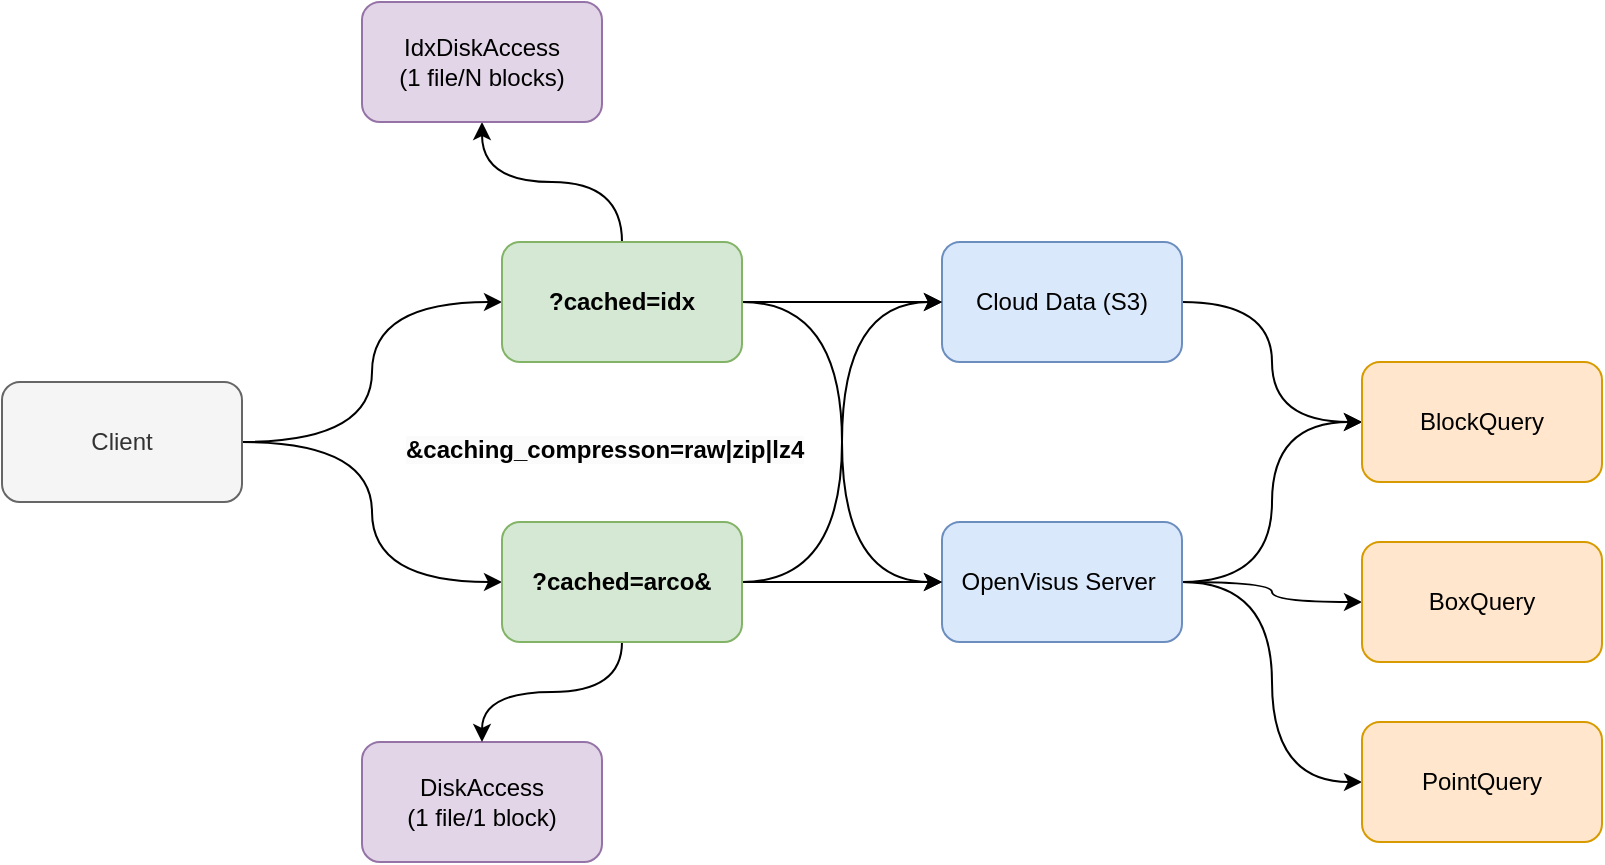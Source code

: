 <mxfile version="20.8.10" type="device"><diagram name="Page-1" id="0EX92erDVPvcqSYxZNbL"><mxGraphModel dx="1098" dy="774" grid="1" gridSize="10" guides="1" tooltips="1" connect="1" arrows="1" fold="1" page="1" pageScale="1" pageWidth="850" pageHeight="1100" math="0" shadow="0"><root><mxCell id="0"/><mxCell id="1" parent="0"/><mxCell id="pdyxvFybIgjnBd46GfaR-6" style="edgeStyle=orthogonalEdgeStyle;orthogonalLoop=1;jettySize=auto;html=1;curved=1;" edge="1" parent="1" source="pdyxvFybIgjnBd46GfaR-1" target="pdyxvFybIgjnBd46GfaR-3"><mxGeometry relative="1" as="geometry"/></mxCell><mxCell id="pdyxvFybIgjnBd46GfaR-1" value="Cloud Data (S3)" style="rounded=1;whiteSpace=wrap;html=1;fillColor=#dae8fc;strokeColor=#6c8ebf;" vertex="1" parent="1"><mxGeometry x="470" y="220" width="120" height="60" as="geometry"/></mxCell><mxCell id="pdyxvFybIgjnBd46GfaR-7" style="edgeStyle=orthogonalEdgeStyle;curved=1;orthogonalLoop=1;jettySize=auto;html=1;entryX=0;entryY=0.5;entryDx=0;entryDy=0;" edge="1" parent="1" source="pdyxvFybIgjnBd46GfaR-2" target="pdyxvFybIgjnBd46GfaR-3"><mxGeometry relative="1" as="geometry"/></mxCell><mxCell id="pdyxvFybIgjnBd46GfaR-8" style="edgeStyle=orthogonalEdgeStyle;curved=1;orthogonalLoop=1;jettySize=auto;html=1;entryX=0;entryY=0.5;entryDx=0;entryDy=0;" edge="1" parent="1" source="pdyxvFybIgjnBd46GfaR-2" target="pdyxvFybIgjnBd46GfaR-4"><mxGeometry relative="1" as="geometry"/></mxCell><mxCell id="pdyxvFybIgjnBd46GfaR-9" style="edgeStyle=orthogonalEdgeStyle;curved=1;orthogonalLoop=1;jettySize=auto;html=1;entryX=0;entryY=0.5;entryDx=0;entryDy=0;" edge="1" parent="1" source="pdyxvFybIgjnBd46GfaR-2" target="pdyxvFybIgjnBd46GfaR-5"><mxGeometry relative="1" as="geometry"/></mxCell><mxCell id="pdyxvFybIgjnBd46GfaR-2" value="OpenVisus Server&amp;nbsp;" style="rounded=1;whiteSpace=wrap;html=1;fillColor=#dae8fc;strokeColor=#6c8ebf;" vertex="1" parent="1"><mxGeometry x="470" y="360" width="120" height="60" as="geometry"/></mxCell><mxCell id="pdyxvFybIgjnBd46GfaR-3" value="BlockQuery" style="rounded=1;whiteSpace=wrap;html=1;fillColor=#ffe6cc;strokeColor=#d79b00;" vertex="1" parent="1"><mxGeometry x="680" y="280" width="120" height="60" as="geometry"/></mxCell><mxCell id="pdyxvFybIgjnBd46GfaR-4" value="BoxQuery" style="rounded=1;whiteSpace=wrap;html=1;fillColor=#ffe6cc;strokeColor=#d79b00;" vertex="1" parent="1"><mxGeometry x="680" y="370" width="120" height="60" as="geometry"/></mxCell><mxCell id="pdyxvFybIgjnBd46GfaR-5" value="PointQuery" style="rounded=1;whiteSpace=wrap;html=1;fillColor=#ffe6cc;strokeColor=#d79b00;" vertex="1" parent="1"><mxGeometry x="680" y="460" width="120" height="60" as="geometry"/></mxCell><mxCell id="pdyxvFybIgjnBd46GfaR-28" style="edgeStyle=orthogonalEdgeStyle;curved=1;orthogonalLoop=1;jettySize=auto;html=1;entryX=0;entryY=0.5;entryDx=0;entryDy=0;" edge="1" parent="1" source="pdyxvFybIgjnBd46GfaR-10" target="pdyxvFybIgjnBd46GfaR-15"><mxGeometry relative="1" as="geometry"/></mxCell><mxCell id="pdyxvFybIgjnBd46GfaR-29" style="edgeStyle=orthogonalEdgeStyle;curved=1;orthogonalLoop=1;jettySize=auto;html=1;entryX=0;entryY=0.5;entryDx=0;entryDy=0;" edge="1" parent="1" source="pdyxvFybIgjnBd46GfaR-10" target="pdyxvFybIgjnBd46GfaR-11"><mxGeometry relative="1" as="geometry"/></mxCell><mxCell id="pdyxvFybIgjnBd46GfaR-10" value="Client" style="rounded=1;whiteSpace=wrap;html=1;fontStyle=0;fillColor=#f5f5f5;fontColor=#333333;strokeColor=#666666;" vertex="1" parent="1"><mxGeometry y="290" width="120" height="60" as="geometry"/></mxCell><mxCell id="pdyxvFybIgjnBd46GfaR-17" style="edgeStyle=orthogonalEdgeStyle;curved=1;orthogonalLoop=1;jettySize=auto;html=1;entryX=0;entryY=0.5;entryDx=0;entryDy=0;" edge="1" parent="1" source="pdyxvFybIgjnBd46GfaR-11" target="pdyxvFybIgjnBd46GfaR-1"><mxGeometry relative="1" as="geometry"/></mxCell><mxCell id="pdyxvFybIgjnBd46GfaR-18" style="edgeStyle=orthogonalEdgeStyle;curved=1;orthogonalLoop=1;jettySize=auto;html=1;entryX=0;entryY=0.5;entryDx=0;entryDy=0;" edge="1" parent="1" source="pdyxvFybIgjnBd46GfaR-11" target="pdyxvFybIgjnBd46GfaR-2"><mxGeometry relative="1" as="geometry"/></mxCell><mxCell id="pdyxvFybIgjnBd46GfaR-21" style="edgeStyle=orthogonalEdgeStyle;curved=1;orthogonalLoop=1;jettySize=auto;html=1;entryX=0.5;entryY=1;entryDx=0;entryDy=0;" edge="1" parent="1" source="pdyxvFybIgjnBd46GfaR-11" target="pdyxvFybIgjnBd46GfaR-12"><mxGeometry relative="1" as="geometry"/></mxCell><mxCell id="pdyxvFybIgjnBd46GfaR-11" value="?cached=idx" style="rounded=1;whiteSpace=wrap;html=1;fontStyle=1;fillColor=#d5e8d4;strokeColor=#82b366;" vertex="1" parent="1"><mxGeometry x="250" y="220" width="120" height="60" as="geometry"/></mxCell><mxCell id="pdyxvFybIgjnBd46GfaR-12" value="IdxDiskAccess&lt;br&gt;(1 file/N blocks)" style="rounded=1;whiteSpace=wrap;html=1;fontStyle=0;fillColor=#e1d5e7;strokeColor=#9673a6;" vertex="1" parent="1"><mxGeometry x="180" y="100" width="120" height="60" as="geometry"/></mxCell><mxCell id="pdyxvFybIgjnBd46GfaR-13" value="DiskAccess&lt;br&gt;(1 file/1 block)" style="rounded=1;whiteSpace=wrap;html=1;fontStyle=0;fillColor=#e1d5e7;strokeColor=#9673a6;" vertex="1" parent="1"><mxGeometry x="180" y="470" width="120" height="60" as="geometry"/></mxCell><mxCell id="pdyxvFybIgjnBd46GfaR-16" style="edgeStyle=orthogonalEdgeStyle;curved=1;orthogonalLoop=1;jettySize=auto;html=1;" edge="1" parent="1" source="pdyxvFybIgjnBd46GfaR-15" target="pdyxvFybIgjnBd46GfaR-13"><mxGeometry relative="1" as="geometry"/></mxCell><mxCell id="pdyxvFybIgjnBd46GfaR-19" style="edgeStyle=orthogonalEdgeStyle;curved=1;orthogonalLoop=1;jettySize=auto;html=1;entryX=0;entryY=0.5;entryDx=0;entryDy=0;" edge="1" parent="1" source="pdyxvFybIgjnBd46GfaR-15" target="pdyxvFybIgjnBd46GfaR-1"><mxGeometry relative="1" as="geometry"/></mxCell><mxCell id="pdyxvFybIgjnBd46GfaR-20" style="edgeStyle=orthogonalEdgeStyle;curved=1;orthogonalLoop=1;jettySize=auto;html=1;entryX=0;entryY=0.5;entryDx=0;entryDy=0;" edge="1" parent="1" source="pdyxvFybIgjnBd46GfaR-15" target="pdyxvFybIgjnBd46GfaR-2"><mxGeometry relative="1" as="geometry"/></mxCell><mxCell id="pdyxvFybIgjnBd46GfaR-15" value="?cached=arco&amp;amp;" style="rounded=1;whiteSpace=wrap;html=1;fontStyle=1;fillColor=#d5e8d4;strokeColor=#82b366;" vertex="1" parent="1"><mxGeometry x="250" y="360" width="120" height="60" as="geometry"/></mxCell><mxCell id="pdyxvFybIgjnBd46GfaR-25" value="&lt;span style=&quot;color: rgb(0, 0, 0); font-family: Helvetica; font-size: 12px; font-style: normal; font-variant-ligatures: normal; font-variant-caps: normal; letter-spacing: normal; orphans: 2; text-align: center; text-indent: 0px; text-transform: none; widows: 2; word-spacing: 0px; -webkit-text-stroke-width: 0px; background-color: rgb(251, 251, 251); text-decoration-thickness: initial; text-decoration-style: initial; text-decoration-color: initial; float: none; display: inline !important;&quot;&gt;&amp;amp;caching_compresson=raw|zip|lz4&lt;/span&gt;" style="text;whiteSpace=wrap;html=1;fontStyle=1" vertex="1" parent="1"><mxGeometry x="200" y="310" width="220" height="40" as="geometry"/></mxCell></root></mxGraphModel></diagram></mxfile>